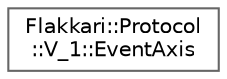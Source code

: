 digraph "Graphical Class Hierarchy"
{
 // LATEX_PDF_SIZE
  bgcolor="transparent";
  edge [fontname=Helvetica,fontsize=10,labelfontname=Helvetica,labelfontsize=10];
  node [fontname=Helvetica,fontsize=10,shape=box,height=0.2,width=0.4];
  rankdir="LR";
  Node0 [id="Node000000",label="Flakkari::Protocol\l::V_1::EventAxis",height=0.2,width=0.4,color="grey40", fillcolor="white", style="filled",URL="$d3/de1/structFlakkari_1_1Protocol_1_1V__1_1_1EventAxis.html",tooltip=" "];
}
